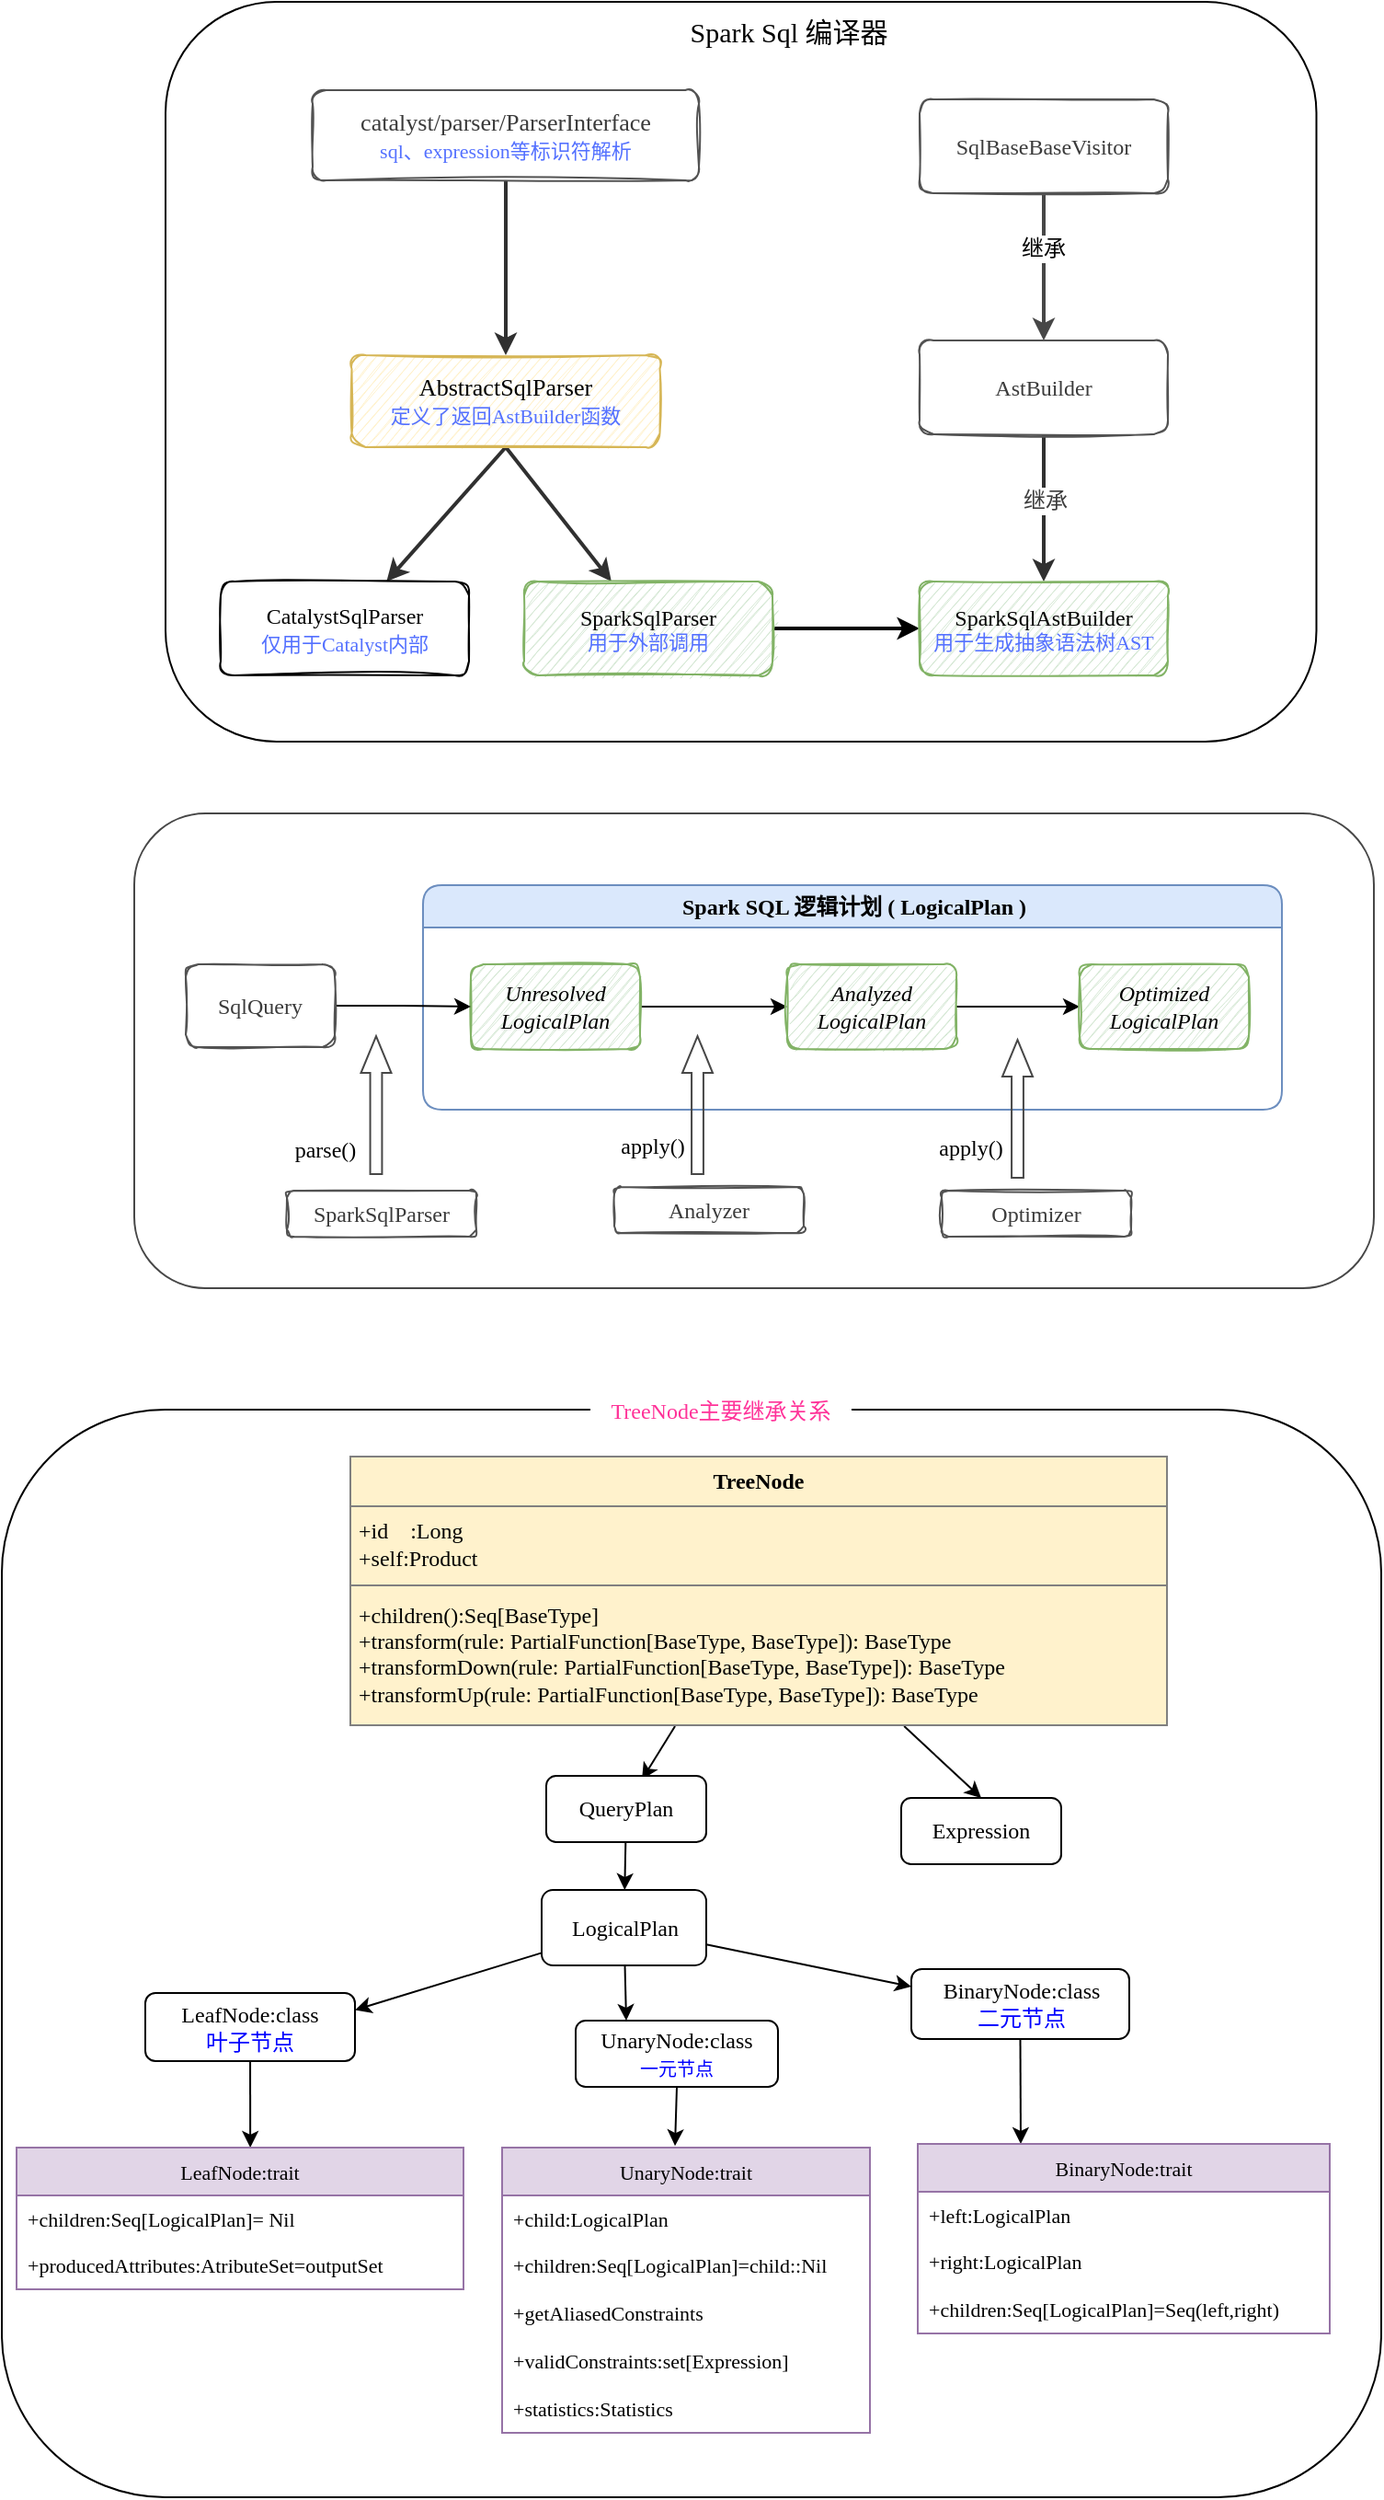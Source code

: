 <mxfile version="16.0.0" type="github">
  <diagram id="adxMsUsY2K5jievwT3nB" name="Page-1">
    <mxGraphModel dx="1823" dy="648" grid="0" gridSize="10" guides="1" tooltips="1" connect="1" arrows="1" fold="1" page="1" pageScale="1" pageWidth="827" pageHeight="1169" math="0" shadow="0">
      <root>
        <mxCell id="0" />
        <mxCell id="1" parent="0" />
        <mxCell id="6UvMCw6a5YDU8YtgbOK_-46" value="" style="rounded=1;whiteSpace=wrap;html=1;shadow=0;glass=0;comic=0;sketch=0;fontFamily=Comic Sans MS;fontSize=12;fontColor=#0000FF;gradientColor=none;" vertex="1" parent="1">
          <mxGeometry x="-39" y="786" width="750" height="591" as="geometry" />
        </mxCell>
        <mxCell id="D-l0Tsuuit9CthAwnkIn-22" value="" style="rounded=1;whiteSpace=wrap;html=1;shadow=0;labelBackgroundColor=none;sketch=0;fontFamily=Comic Sans MS;fontSize=12;fontColor=default;strokeColor=#474747;fillColor=none;" parent="1" vertex="1">
          <mxGeometry x="33" y="462" width="674" height="258" as="geometry" />
        </mxCell>
        <mxCell id="D-l0Tsuuit9CthAwnkIn-21" value="" style="rounded=1;whiteSpace=wrap;html=1;shadow=0;labelBackgroundColor=none;sketch=0;fontFamily=Comic Sans MS;fontSize=12;fillColor=none;" parent="1" vertex="1">
          <mxGeometry x="50" y="21" width="625.75" height="402" as="geometry" />
        </mxCell>
        <mxCell id="D-l0Tsuuit9CthAwnkIn-9" value="Spark SQL 逻辑计划 ( LogicalPlan )" style="swimlane;rounded=1;labelBackgroundColor=none;sketch=0;fontFamily=Comic Sans MS;fontSize=12;strokeColor=#6c8ebf;fillColor=#dae8fc;html=1;swimlaneLine=1;shadow=0;horizontal=1;connectable=1;allowArrows=1;dropTarget=1;collapsible=0;expand=1;" parent="1" vertex="1">
          <mxGeometry x="190" y="501" width="467" height="122" as="geometry">
            <mxRectangle x="173" y="448" width="230" height="23" as="alternateBounds" />
          </mxGeometry>
        </mxCell>
        <mxCell id="D-l0Tsuuit9CthAwnkIn-16" value="" style="html=1;shadow=0;dashed=0;align=center;verticalAlign=middle;shape=mxgraph.arrows2.arrow;dy=0.61;dx=20;direction=north;notch=0;rounded=1;labelBackgroundColor=none;sketch=0;fontFamily=Comic Sans MS;fontSize=12;fontColor=default;strokeColor=#474747;fillColor=none;" parent="D-l0Tsuuit9CthAwnkIn-9" vertex="1">
          <mxGeometry x="141" y="82" width="16.5" height="75" as="geometry" />
        </mxCell>
        <mxCell id="D-l0Tsuuit9CthAwnkIn-17" value="" style="html=1;shadow=0;dashed=0;align=center;verticalAlign=middle;shape=mxgraph.arrows2.arrow;dy=0.61;dx=20;direction=north;notch=0;rounded=1;labelBackgroundColor=none;sketch=0;fontFamily=Comic Sans MS;fontSize=12;fontColor=default;strokeColor=#474747;fillColor=none;" parent="D-l0Tsuuit9CthAwnkIn-9" vertex="1">
          <mxGeometry x="315" y="84" width="16.5" height="75" as="geometry" />
        </mxCell>
        <mxCell id="myyAIWmpNg9GB4v1K9A1-1" value="" style="rounded=0;orthogonalLoop=1;jettySize=auto;html=1;fontFamily=Comic Sans MS;fontColor=#3D3D3D;strokeWidth=2;strokeColor=#303030;" parent="1" source="myyAIWmpNg9GB4v1K9A1-2" target="myyAIWmpNg9GB4v1K9A1-5" edge="1">
          <mxGeometry relative="1" as="geometry" />
        </mxCell>
        <mxCell id="myyAIWmpNg9GB4v1K9A1-2" value="&lt;div style=&quot;font-size: 9.8pt&quot;&gt;catalyst/parser/ParserInterfac&lt;span style=&quot;font-size: 9.8pt&quot;&gt;e&lt;/span&gt;&lt;/div&gt;&lt;div&gt;&lt;font color=&quot;#5471ff&quot; style=&quot;font-size: 11px&quot;&gt;sql、expression等标识符解析&lt;/font&gt;&lt;/div&gt;" style="rounded=1;whiteSpace=wrap;html=1;fontFamily=Comic Sans MS;fontColor=#3B3B3B;labelBackgroundColor=none;sketch=1;glass=0;shadow=0;strokeColor=#525252;" parent="1" vertex="1">
          <mxGeometry x="130" y="69" width="210" height="49" as="geometry" />
        </mxCell>
        <mxCell id="myyAIWmpNg9GB4v1K9A1-3" value="" style="rounded=0;orthogonalLoop=1;jettySize=auto;html=1;strokeWidth=2;fontFamily=Comic Sans MS;fontColor=#3D3D3D;exitX=0.5;exitY=1;exitDx=0;exitDy=0;strokeColor=#303030;" parent="1" source="myyAIWmpNg9GB4v1K9A1-5" target="myyAIWmpNg9GB4v1K9A1-6" edge="1">
          <mxGeometry relative="1" as="geometry" />
        </mxCell>
        <mxCell id="myyAIWmpNg9GB4v1K9A1-4" style="rounded=0;orthogonalLoop=1;jettySize=auto;html=1;strokeWidth=2;fontFamily=Comic Sans MS;fontColor=#3D3D3D;exitX=0.5;exitY=1;exitDx=0;exitDy=0;strokeColor=#303030;" parent="1" source="myyAIWmpNg9GB4v1K9A1-5" target="myyAIWmpNg9GB4v1K9A1-8" edge="1">
          <mxGeometry relative="1" as="geometry" />
        </mxCell>
        <mxCell id="myyAIWmpNg9GB4v1K9A1-5" value="&lt;div style=&quot;font-size: 9.8pt&quot;&gt;AbstractSqlParser&lt;/div&gt;&lt;div&gt;&lt;font style=&quot;font-size: 11px&quot; color=&quot;#5471ff&quot;&gt;定义了返回AstBuilder函数&lt;/font&gt;&lt;/div&gt;" style="rounded=1;whiteSpace=wrap;html=1;fontFamily=Comic Sans MS;labelBackgroundColor=none;shadow=0;glass=0;comic=1;fillColor=#fff2cc;strokeColor=#d6b656;allowArrows=1;connectable=1;portConstraintRotation=0;imageAspect=1;absoluteArcSize=0;noLabel=0;snapToPoint=0;perimeter=rectanglePerimeter;autosize=0;container=0;dropTarget=0;collapsible=0;recursiveResize=1;expand=1;editable=1;movable=1;resizable=1;movableLabel=0;treeFolding=0;sketch=1;" parent="1" vertex="1">
          <mxGeometry x="151.25" y="213" width="167.5" height="50" as="geometry" />
        </mxCell>
        <mxCell id="myyAIWmpNg9GB4v1K9A1-6" value="&lt;div&gt;&lt;div style=&quot;font-size: 12px&quot;&gt;CatalystSqlParser&lt;/div&gt;&lt;div&gt;&lt;font style=&quot;font-size: 11px&quot; color=&quot;#5471ff&quot;&gt;仅用于Catalyst内部&lt;/font&gt;&lt;/div&gt;&lt;/div&gt;" style="rounded=1;whiteSpace=wrap;html=1;fontFamily=Comic Sans MS;fontColor=#000000;labelBackgroundColor=none;fontSize=12;sketch=1;" parent="1" vertex="1">
          <mxGeometry x="80" y="336" width="135" height="51" as="geometry" />
        </mxCell>
        <mxCell id="myyAIWmpNg9GB4v1K9A1-7" value="" style="edgeStyle=none;rounded=0;orthogonalLoop=1;jettySize=auto;html=1;strokeWidth=2;fontFamily=Comic Sans MS;fontSize=12;fontColor=#000000;" parent="1" source="myyAIWmpNg9GB4v1K9A1-8" target="myyAIWmpNg9GB4v1K9A1-11" edge="1">
          <mxGeometry relative="1" as="geometry" />
        </mxCell>
        <mxCell id="myyAIWmpNg9GB4v1K9A1-8" value="&lt;div&gt;&lt;font style=&quot;font-size: 12px&quot;&gt;SparkSqlParser&lt;/font&gt;&lt;/div&gt;&lt;div style=&quot;font-size: 11px&quot;&gt;&lt;font style=&quot;font-size: 11px&quot; color=&quot;#5471ff&quot;&gt;用于外部调用&lt;/font&gt;&lt;/div&gt;" style="rounded=1;whiteSpace=wrap;html=1;fontFamily=Comic Sans MS;labelBackgroundColor=none;sketch=1;fillColor=#d5e8d4;strokeColor=#82b366;" parent="1" vertex="1">
          <mxGeometry x="245" y="336" width="135" height="51" as="geometry" />
        </mxCell>
        <mxCell id="myyAIWmpNg9GB4v1K9A1-9" value="" style="edgeStyle=none;rounded=0;orthogonalLoop=1;jettySize=auto;html=1;strokeWidth=2;fontFamily=Comic Sans MS;fontSize=12;fontColor=#3D3D3D;startArrow=classic;startFill=1;endArrow=none;endFill=0;strokeColor=#303030;" parent="1" source="myyAIWmpNg9GB4v1K9A1-11" target="myyAIWmpNg9GB4v1K9A1-14" edge="1">
          <mxGeometry relative="1" as="geometry" />
        </mxCell>
        <mxCell id="myyAIWmpNg9GB4v1K9A1-10" value="继承" style="edgeLabel;html=1;align=center;verticalAlign=middle;resizable=0;points=[];fontSize=12;fontFamily=Comic Sans MS;fontColor=#3D3D3D;" parent="myyAIWmpNg9GB4v1K9A1-9" vertex="1" connectable="0">
          <mxGeometry x="0.108" relative="1" as="geometry">
            <mxPoint as="offset" />
          </mxGeometry>
        </mxCell>
        <mxCell id="myyAIWmpNg9GB4v1K9A1-11" value="&lt;div&gt;&lt;font style=&quot;font-size: 12px&quot;&gt;SparkSqlAstBuilder&lt;/font&gt;&lt;/div&gt;&lt;div style=&quot;font-size: 11px&quot;&gt;&lt;font style=&quot;font-size: 11px&quot; color=&quot;#5471ff&quot;&gt;用于生成抽象语法树AST&lt;/font&gt;&lt;/div&gt;" style="rounded=1;whiteSpace=wrap;html=1;fontFamily=Comic Sans MS;labelBackgroundColor=none;shadow=0;comic=1;glass=0;sketch=1;fillColor=#d5e8d4;strokeColor=#82b366;" parent="1" vertex="1">
          <mxGeometry x="460" y="336" width="135" height="51" as="geometry" />
        </mxCell>
        <mxCell id="myyAIWmpNg9GB4v1K9A1-12" value="" style="edgeStyle=none;rounded=1;orthogonalLoop=1;jettySize=auto;html=1;startArrow=classic;startFill=1;endArrow=none;endFill=0;strokeWidth=2;fontFamily=Comic Sans MS;fontSize=12;fontColor=#3D3D3D;strokeColor=#474747;" parent="1" source="myyAIWmpNg9GB4v1K9A1-14" target="myyAIWmpNg9GB4v1K9A1-15" edge="1">
          <mxGeometry relative="1" as="geometry" />
        </mxCell>
        <mxCell id="myyAIWmpNg9GB4v1K9A1-13" value="继承" style="edgeLabel;html=1;align=center;verticalAlign=middle;resizable=0;points=[];fontSize=12;fontFamily=Comic Sans MS;fontColor=#000000;" parent="myyAIWmpNg9GB4v1K9A1-12" vertex="1" connectable="0">
          <mxGeometry x="0.25" y="1" relative="1" as="geometry">
            <mxPoint as="offset" />
          </mxGeometry>
        </mxCell>
        <mxCell id="myyAIWmpNg9GB4v1K9A1-14" value="&lt;div&gt;&lt;font style=&quot;font-size: 12px&quot;&gt;AstBuilder&lt;/font&gt;&lt;/div&gt;" style="rounded=1;whiteSpace=wrap;html=1;fontFamily=Comic Sans MS;fontColor=#3B3B3B;labelBackgroundColor=none;sketch=1;strokeColor=#525252;" parent="1" vertex="1">
          <mxGeometry x="460" y="205" width="135" height="51" as="geometry" />
        </mxCell>
        <mxCell id="myyAIWmpNg9GB4v1K9A1-15" value="&lt;div&gt;&lt;font style=&quot;font-size: 12px&quot;&gt;SqlBaseBaseVisitor&lt;/font&gt;&lt;/div&gt;" style="rounded=1;whiteSpace=wrap;html=1;fontFamily=Comic Sans MS;fontColor=#3B3B3B;labelBackgroundColor=none;sketch=1;strokeColor=#525252;" parent="1" vertex="1">
          <mxGeometry x="460" y="74" width="135" height="51" as="geometry" />
        </mxCell>
        <mxCell id="D-l0Tsuuit9CthAwnkIn-1" value="Spark Sql 编译器" style="text;html=1;strokeColor=none;fillColor=none;align=center;verticalAlign=middle;whiteSpace=wrap;rounded=0;fontFamily=Comic Sans MS;fontSize=15;" parent="1" vertex="1">
          <mxGeometry x="311" y="21" width="156" height="31" as="geometry" />
        </mxCell>
        <mxCell id="D-l0Tsuuit9CthAwnkIn-5" value="" style="edgeStyle=orthogonalEdgeStyle;rounded=0;orthogonalLoop=1;jettySize=auto;html=1;fontFamily=Comic Sans MS;fontSize=12;fontColor=default;" parent="1" source="D-l0Tsuuit9CthAwnkIn-2" target="D-l0Tsuuit9CthAwnkIn-4" edge="1">
          <mxGeometry relative="1" as="geometry" />
        </mxCell>
        <mxCell id="D-l0Tsuuit9CthAwnkIn-2" value="Unresolved&lt;br&gt;LogicalPlan" style="rounded=1;whiteSpace=wrap;html=1;labelBackgroundColor=none;sketch=1;fontFamily=Comic Sans MS;fontSize=12;fontColor=default;strokeColor=#82b366;fillColor=#d5e8d4;fontStyle=2" parent="1" vertex="1">
          <mxGeometry x="216" y="544" width="92" height="46" as="geometry" />
        </mxCell>
        <mxCell id="D-l0Tsuuit9CthAwnkIn-8" value="" style="edgeStyle=orthogonalEdgeStyle;rounded=0;orthogonalLoop=1;jettySize=auto;html=1;fontFamily=Comic Sans MS;fontSize=12;fontColor=default;" parent="1" source="D-l0Tsuuit9CthAwnkIn-3" target="D-l0Tsuuit9CthAwnkIn-2" edge="1">
          <mxGeometry relative="1" as="geometry" />
        </mxCell>
        <mxCell id="D-l0Tsuuit9CthAwnkIn-3" value="&lt;div&gt;&lt;font style=&quot;font-size: 12px&quot;&gt;SqlQuery&lt;/font&gt;&lt;/div&gt;" style="rounded=1;whiteSpace=wrap;html=1;fontFamily=Comic Sans MS;fontColor=#3B3B3B;labelBackgroundColor=none;sketch=1;strokeColor=#525252;" parent="1" vertex="1">
          <mxGeometry x="61" y="544" width="81" height="45" as="geometry" />
        </mxCell>
        <mxCell id="D-l0Tsuuit9CthAwnkIn-7" value="" style="edgeStyle=orthogonalEdgeStyle;rounded=0;orthogonalLoop=1;jettySize=auto;html=1;fontFamily=Comic Sans MS;fontSize=12;fontColor=default;" parent="1" source="D-l0Tsuuit9CthAwnkIn-4" target="D-l0Tsuuit9CthAwnkIn-6" edge="1">
          <mxGeometry relative="1" as="geometry" />
        </mxCell>
        <mxCell id="D-l0Tsuuit9CthAwnkIn-4" value="Analyzed&lt;br&gt;LogicalPlan" style="rounded=1;whiteSpace=wrap;html=1;labelBackgroundColor=none;sketch=1;fontFamily=Comic Sans MS;fontSize=12;fontColor=default;strokeColor=#82b366;fillColor=#d5e8d4;fontStyle=2" parent="1" vertex="1">
          <mxGeometry x="388" y="544" width="92" height="46" as="geometry" />
        </mxCell>
        <mxCell id="D-l0Tsuuit9CthAwnkIn-6" value="Optimized&lt;br&gt;LogicalPlan" style="rounded=1;whiteSpace=wrap;html=1;labelBackgroundColor=none;sketch=1;fontFamily=Comic Sans MS;fontSize=12;fontColor=default;strokeColor=#82b366;fillColor=#d5e8d4;fontStyle=2" parent="1" vertex="1">
          <mxGeometry x="547" y="544" width="92" height="46" as="geometry" />
        </mxCell>
        <mxCell id="D-l0Tsuuit9CthAwnkIn-10" value="SparkSqlParser" style="rounded=1;whiteSpace=wrap;html=1;fontFamily=Comic Sans MS;fontColor=#3B3B3B;labelBackgroundColor=none;sketch=1;strokeColor=#525252;" parent="1" vertex="1">
          <mxGeometry x="116" y="667" width="103" height="25" as="geometry" />
        </mxCell>
        <mxCell id="D-l0Tsuuit9CthAwnkIn-12" value="" style="html=1;shadow=0;dashed=0;align=center;verticalAlign=middle;shape=mxgraph.arrows2.arrow;dy=0.61;dx=20;direction=north;notch=0;rounded=1;labelBackgroundColor=none;sketch=0;fontFamily=Comic Sans MS;fontSize=12;fontColor=default;strokeColor=#474747;fillColor=none;" parent="1" vertex="1">
          <mxGeometry x="156.25" y="583" width="16.5" height="75" as="geometry" />
        </mxCell>
        <mxCell id="D-l0Tsuuit9CthAwnkIn-13" value="Analyzer" style="rounded=1;whiteSpace=wrap;html=1;fontFamily=Comic Sans MS;fontColor=#3B3B3B;labelBackgroundColor=none;sketch=1;strokeColor=#525252;" parent="1" vertex="1">
          <mxGeometry x="294" y="665" width="103" height="25" as="geometry" />
        </mxCell>
        <mxCell id="D-l0Tsuuit9CthAwnkIn-14" value="Optimizer" style="rounded=1;whiteSpace=wrap;html=1;fontFamily=Comic Sans MS;fontColor=#3B3B3B;labelBackgroundColor=none;sketch=1;strokeColor=#525252;" parent="1" vertex="1">
          <mxGeometry x="472" y="667" width="103" height="25" as="geometry" />
        </mxCell>
        <mxCell id="D-l0Tsuuit9CthAwnkIn-18" value="parse()" style="text;html=1;strokeColor=none;fillColor=none;align=center;verticalAlign=middle;whiteSpace=wrap;rounded=0;shadow=0;labelBackgroundColor=none;sketch=0;fontFamily=Comic Sans MS;fontSize=12;fontColor=default;" parent="1" vertex="1">
          <mxGeometry x="107" y="630" width="60" height="30" as="geometry" />
        </mxCell>
        <mxCell id="D-l0Tsuuit9CthAwnkIn-19" value="apply()" style="text;html=1;strokeColor=none;fillColor=none;align=center;verticalAlign=middle;whiteSpace=wrap;rounded=0;shadow=0;labelBackgroundColor=none;sketch=0;fontFamily=Comic Sans MS;fontSize=12;fontColor=default;" parent="1" vertex="1">
          <mxGeometry x="285" y="628" width="60" height="30" as="geometry" />
        </mxCell>
        <mxCell id="D-l0Tsuuit9CthAwnkIn-20" value="apply()" style="text;html=1;strokeColor=none;fillColor=none;align=center;verticalAlign=middle;whiteSpace=wrap;rounded=0;shadow=0;labelBackgroundColor=none;sketch=0;fontFamily=Comic Sans MS;fontSize=12;fontColor=default;" parent="1" vertex="1">
          <mxGeometry x="458" y="629" width="60" height="30" as="geometry" />
        </mxCell>
        <mxCell id="6UvMCw6a5YDU8YtgbOK_-15" style="edgeStyle=none;shape=connector;rounded=0;orthogonalLoop=1;jettySize=auto;html=1;entryX=0.598;entryY=0.056;entryDx=0;entryDy=0;entryPerimeter=0;labelBackgroundColor=default;fontFamily=Comic Sans MS;fontSize=11;fontColor=default;endArrow=classic;strokeColor=default;" edge="1" parent="1" source="6UvMCw6a5YDU8YtgbOK_-3" target="6UvMCw6a5YDU8YtgbOK_-4">
          <mxGeometry relative="1" as="geometry" />
        </mxCell>
        <mxCell id="6UvMCw6a5YDU8YtgbOK_-16" style="edgeStyle=none;shape=connector;rounded=0;orthogonalLoop=1;jettySize=auto;html=1;entryX=0.5;entryY=0;entryDx=0;entryDy=0;labelBackgroundColor=default;fontFamily=Comic Sans MS;fontSize=11;fontColor=default;endArrow=classic;strokeColor=default;" edge="1" parent="1" source="6UvMCw6a5YDU8YtgbOK_-3" target="6UvMCw6a5YDU8YtgbOK_-5">
          <mxGeometry relative="1" as="geometry" />
        </mxCell>
        <mxCell id="6UvMCw6a5YDU8YtgbOK_-3" value="&lt;table border=&quot;1&quot; width=&quot;100%&quot; cellpadding=&quot;4&quot; style=&quot;width: 100% ; height: 100% ; border-collapse: collapse&quot;&gt;&lt;tbody&gt;&lt;tr&gt;&lt;th style=&quot;text-align: center&quot;&gt;&lt;b&gt;TreeNode&lt;/b&gt;&lt;/th&gt;&lt;/tr&gt;&lt;tr&gt;&lt;td&gt;+id&amp;nbsp; &amp;nbsp; :Long&lt;br&gt;+self:Product&lt;/td&gt;&lt;/tr&gt;&lt;tr&gt;&lt;td&gt;+children():Seq[BaseType]&lt;br&gt;+transform(rule: PartialFunction[BaseType, BaseType]): BaseType&lt;br&gt;+transformDown(rule: PartialFunction[BaseType, BaseType]): BaseType&lt;br&gt;+transformUp(rule: PartialFunction[BaseType, BaseType]): BaseType&lt;br&gt;&lt;/td&gt;&lt;/tr&gt;&lt;/tbody&gt;&lt;/table&gt;" style="text;html=1;strokeColor=none;fillColor=#fff2cc;overflow=fill;sketch=0;rounded=0;glass=0;shadow=0;fontFamily=Comic Sans MS;align=left;" vertex="1" parent="1">
          <mxGeometry x="150.25" y="811" width="444.75" height="147" as="geometry" />
        </mxCell>
        <mxCell id="6UvMCw6a5YDU8YtgbOK_-7" value="" style="rounded=0;orthogonalLoop=1;jettySize=auto;html=1;fontFamily=Comic Sans MS;" edge="1" parent="1" source="6UvMCw6a5YDU8YtgbOK_-4" target="6UvMCw6a5YDU8YtgbOK_-6">
          <mxGeometry relative="1" as="geometry" />
        </mxCell>
        <mxCell id="6UvMCw6a5YDU8YtgbOK_-4" value="QueryPlan" style="rounded=1;whiteSpace=wrap;html=1;shadow=0;glass=0;sketch=0;fontFamily=Comic Sans MS;" vertex="1" parent="1">
          <mxGeometry x="257" y="985" width="87" height="36" as="geometry" />
        </mxCell>
        <mxCell id="6UvMCw6a5YDU8YtgbOK_-5" value="Expression" style="rounded=1;whiteSpace=wrap;html=1;shadow=0;glass=0;sketch=0;fontFamily=Comic Sans MS;" vertex="1" parent="1">
          <mxGeometry x="450" y="997" width="87" height="36" as="geometry" />
        </mxCell>
        <mxCell id="6UvMCw6a5YDU8YtgbOK_-9" value="" style="edgeStyle=none;shape=connector;rounded=0;orthogonalLoop=1;jettySize=auto;html=1;labelBackgroundColor=default;fontFamily=Comic Sans MS;fontSize=11;fontColor=default;endArrow=classic;strokeColor=default;entryX=1;entryY=0.25;entryDx=0;entryDy=0;" edge="1" parent="1" source="6UvMCw6a5YDU8YtgbOK_-6" target="6UvMCw6a5YDU8YtgbOK_-12">
          <mxGeometry relative="1" as="geometry">
            <mxPoint x="220.231" y="1191" as="targetPoint" />
          </mxGeometry>
        </mxCell>
        <mxCell id="6UvMCw6a5YDU8YtgbOK_-13" style="edgeStyle=none;shape=connector;rounded=0;orthogonalLoop=1;jettySize=auto;html=1;entryX=0.25;entryY=0;entryDx=0;entryDy=0;labelBackgroundColor=default;fontFamily=Comic Sans MS;fontSize=11;fontColor=default;endArrow=classic;strokeColor=default;" edge="1" parent="1" source="6UvMCw6a5YDU8YtgbOK_-6" target="6UvMCw6a5YDU8YtgbOK_-10">
          <mxGeometry relative="1" as="geometry" />
        </mxCell>
        <mxCell id="6UvMCw6a5YDU8YtgbOK_-14" style="edgeStyle=none;shape=connector;rounded=0;orthogonalLoop=1;jettySize=auto;html=1;entryX=0;entryY=0.25;entryDx=0;entryDy=0;labelBackgroundColor=default;fontFamily=Comic Sans MS;fontSize=11;fontColor=default;endArrow=classic;strokeColor=default;" edge="1" parent="1" source="6UvMCw6a5YDU8YtgbOK_-6" target="6UvMCw6a5YDU8YtgbOK_-11">
          <mxGeometry relative="1" as="geometry" />
        </mxCell>
        <mxCell id="6UvMCw6a5YDU8YtgbOK_-6" value="LogicalPlan" style="whiteSpace=wrap;html=1;fontFamily=Comic Sans MS;rounded=1;shadow=0;glass=0;sketch=0;" vertex="1" parent="1">
          <mxGeometry x="254.5" y="1047" width="89.5" height="41" as="geometry" />
        </mxCell>
        <mxCell id="6UvMCw6a5YDU8YtgbOK_-34" style="edgeStyle=none;shape=connector;rounded=0;orthogonalLoop=1;jettySize=auto;html=1;labelBackgroundColor=default;fontFamily=Comic Sans MS;fontSize=11;fontColor=default;endArrow=classic;strokeColor=default;exitX=0.5;exitY=1;exitDx=0;exitDy=0;entryX=0.47;entryY=-0.006;entryDx=0;entryDy=0;entryPerimeter=0;" edge="1" parent="1" source="6UvMCw6a5YDU8YtgbOK_-10" target="6UvMCw6a5YDU8YtgbOK_-26">
          <mxGeometry relative="1" as="geometry">
            <mxPoint x="328" y="1190" as="targetPoint" />
          </mxGeometry>
        </mxCell>
        <mxCell id="6UvMCw6a5YDU8YtgbOK_-10" value="&lt;font style=&quot;font-size: 12px&quot;&gt;UnaryNode:clas&lt;/font&gt;s&lt;br&gt;&lt;font style=&quot;font-size: 10px&quot;&gt;&lt;font style=&quot;font-size: 10px&quot; color=&quot;#0000ff&quot;&gt;一&lt;/font&gt;&lt;font style=&quot;font-size: 10px&quot; color=&quot;#0000ff&quot;&gt;元节&lt;/font&gt;&lt;font style=&quot;font-size: 10px&quot; color=&quot;#0000ff&quot;&gt;点&lt;/font&gt;&lt;/font&gt;" style="whiteSpace=wrap;html=1;fontFamily=Comic Sans MS;rounded=1;shadow=0;glass=0;sketch=0;" vertex="1" parent="1">
          <mxGeometry x="273" y="1118" width="110" height="36" as="geometry" />
        </mxCell>
        <mxCell id="6UvMCw6a5YDU8YtgbOK_-30" style="edgeStyle=none;shape=connector;rounded=0;orthogonalLoop=1;jettySize=auto;html=1;entryX=0.25;entryY=0;entryDx=0;entryDy=0;labelBackgroundColor=default;fontFamily=Comic Sans MS;fontSize=11;fontColor=default;endArrow=classic;strokeColor=default;exitX=0.5;exitY=1;exitDx=0;exitDy=0;" edge="1" parent="1" source="6UvMCw6a5YDU8YtgbOK_-11" target="6UvMCw6a5YDU8YtgbOK_-17">
          <mxGeometry relative="1" as="geometry">
            <mxPoint x="591" y="1148" as="sourcePoint" />
          </mxGeometry>
        </mxCell>
        <mxCell id="6UvMCw6a5YDU8YtgbOK_-11" value="BinaryNode:class&lt;br&gt;&lt;font color=&quot;#0000ff&quot;&gt;二元节点&lt;/font&gt;" style="whiteSpace=wrap;html=1;fontFamily=Comic Sans MS;rounded=1;shadow=0;glass=0;sketch=0;" vertex="1" parent="1">
          <mxGeometry x="455.5" y="1090" width="118.5" height="38" as="geometry" />
        </mxCell>
        <mxCell id="6UvMCw6a5YDU8YtgbOK_-31" style="edgeStyle=none;shape=connector;rounded=0;orthogonalLoop=1;jettySize=auto;html=1;entryX=0.523;entryY=0;entryDx=0;entryDy=0;labelBackgroundColor=default;fontFamily=Comic Sans MS;fontSize=11;fontColor=default;endArrow=classic;strokeColor=default;entryPerimeter=0;" edge="1" parent="1" source="6UvMCw6a5YDU8YtgbOK_-12" target="6UvMCw6a5YDU8YtgbOK_-22">
          <mxGeometry relative="1" as="geometry" />
        </mxCell>
        <mxCell id="6UvMCw6a5YDU8YtgbOK_-12" value="LeafNode:class&lt;br&gt;&lt;font color=&quot;#0000ff&quot;&gt;叶子节点&lt;/font&gt;" style="whiteSpace=wrap;html=1;fontFamily=Comic Sans MS;rounded=1;shadow=0;glass=0;sketch=0;" vertex="1" parent="1">
          <mxGeometry x="39" y="1103" width="114" height="37" as="geometry" />
        </mxCell>
        <mxCell id="6UvMCw6a5YDU8YtgbOK_-17" value="BinaryNode:trait" style="swimlane;fontStyle=0;childLayout=stackLayout;horizontal=1;startSize=26;fillColor=#e1d5e7;horizontalStack=0;resizeParent=1;resizeParentMax=0;resizeLast=0;collapsible=0;marginBottom=0;rounded=0;shadow=0;glass=0;sketch=0;fontFamily=Comic Sans MS;fontSize=11;strokeColor=#9673a6;" vertex="1" parent="1">
          <mxGeometry x="459" y="1185" width="224" height="103" as="geometry" />
        </mxCell>
        <mxCell id="6UvMCw6a5YDU8YtgbOK_-18" value="+left:LogicalPlan" style="text;strokeColor=none;fillColor=none;align=left;verticalAlign=top;spacingLeft=4;spacingRight=4;overflow=hidden;rotatable=0;points=[[0,0.5],[1,0.5]];portConstraint=eastwest;rounded=0;shadow=0;glass=0;sketch=0;fontFamily=Comic Sans MS;fontSize=11;fontColor=default;" vertex="1" parent="6UvMCw6a5YDU8YtgbOK_-17">
          <mxGeometry y="26" width="224" height="25" as="geometry" />
        </mxCell>
        <mxCell id="6UvMCw6a5YDU8YtgbOK_-19" value="+right:LogicalPlan" style="text;strokeColor=none;fillColor=none;align=left;verticalAlign=top;spacingLeft=4;spacingRight=4;overflow=hidden;rotatable=0;points=[[0,0.5],[1,0.5]];portConstraint=eastwest;rounded=0;shadow=0;glass=0;sketch=0;fontFamily=Comic Sans MS;fontSize=11;fontColor=default;" vertex="1" parent="6UvMCw6a5YDU8YtgbOK_-17">
          <mxGeometry y="51" width="224" height="26" as="geometry" />
        </mxCell>
        <mxCell id="6UvMCw6a5YDU8YtgbOK_-20" value="+children:Seq[LogicalPlan]=Seq(left,right)" style="text;strokeColor=none;fillColor=none;align=left;verticalAlign=top;spacingLeft=4;spacingRight=4;overflow=hidden;rotatable=0;points=[[0,0.5],[1,0.5]];portConstraint=eastwest;rounded=0;shadow=0;glass=0;sketch=0;fontFamily=Comic Sans MS;fontSize=11;fontColor=default;" vertex="1" parent="6UvMCw6a5YDU8YtgbOK_-17">
          <mxGeometry y="77" width="224" height="26" as="geometry" />
        </mxCell>
        <mxCell id="6UvMCw6a5YDU8YtgbOK_-22" value="LeafNode:trait" style="swimlane;fontStyle=0;childLayout=stackLayout;horizontal=1;startSize=26;fillColor=#e1d5e7;horizontalStack=0;resizeParent=1;resizeParentMax=0;resizeLast=0;collapsible=0;marginBottom=0;rounded=0;shadow=0;glass=0;sketch=0;fontFamily=Comic Sans MS;fontSize=11;strokeColor=#9673a6;" vertex="1" parent="1">
          <mxGeometry x="-31" y="1187" width="243" height="77" as="geometry" />
        </mxCell>
        <mxCell id="6UvMCw6a5YDU8YtgbOK_-23" value="+children:Seq[LogicalPlan]= Nil" style="text;strokeColor=none;fillColor=none;align=left;verticalAlign=top;spacingLeft=4;spacingRight=4;overflow=hidden;rotatable=0;points=[[0,0.5],[1,0.5]];portConstraint=eastwest;rounded=0;shadow=0;glass=0;sketch=0;fontFamily=Comic Sans MS;fontSize=11;fontColor=default;" vertex="1" parent="6UvMCw6a5YDU8YtgbOK_-22">
          <mxGeometry y="26" width="243" height="25" as="geometry" />
        </mxCell>
        <mxCell id="6UvMCw6a5YDU8YtgbOK_-24" value="+producedAttributes:AtributeSet=outputSet" style="text;strokeColor=none;fillColor=none;align=left;verticalAlign=top;spacingLeft=4;spacingRight=4;overflow=hidden;rotatable=0;points=[[0,0.5],[1,0.5]];portConstraint=eastwest;rounded=0;shadow=0;glass=0;sketch=0;fontFamily=Comic Sans MS;fontSize=11;fontColor=default;" vertex="1" parent="6UvMCw6a5YDU8YtgbOK_-22">
          <mxGeometry y="51" width="243" height="26" as="geometry" />
        </mxCell>
        <mxCell id="6UvMCw6a5YDU8YtgbOK_-26" value="UnaryNode:trait" style="swimlane;fontStyle=0;childLayout=stackLayout;horizontal=1;startSize=26;fillColor=#e1d5e7;horizontalStack=0;resizeParent=1;resizeParentMax=0;resizeLast=0;collapsible=0;marginBottom=0;rounded=0;shadow=0;glass=0;sketch=0;fontFamily=Comic Sans MS;fontSize=11;strokeColor=#9673a6;swimlaneLine=1;noLabel=0;portConstraint=none;expand=1;metaEdit=0;backgroundOutline=0;" vertex="1" parent="1">
          <mxGeometry x="233" y="1187" width="200" height="155" as="geometry" />
        </mxCell>
        <mxCell id="6UvMCw6a5YDU8YtgbOK_-27" value="+child:LogicalPlan" style="text;strokeColor=none;fillColor=none;align=left;verticalAlign=top;spacingLeft=4;spacingRight=4;overflow=hidden;rotatable=0;points=[[0,0.5],[1,0.5]];portConstraint=eastwest;rounded=0;shadow=0;glass=0;sketch=0;fontFamily=Comic Sans MS;fontSize=11;fontColor=default;" vertex="1" parent="6UvMCw6a5YDU8YtgbOK_-26">
          <mxGeometry y="26" width="200" height="25" as="geometry" />
        </mxCell>
        <mxCell id="6UvMCw6a5YDU8YtgbOK_-28" value="+children:Seq[LogicalPlan]=child::Nil" style="text;strokeColor=none;fillColor=none;align=left;verticalAlign=top;spacingLeft=4;spacingRight=4;overflow=hidden;rotatable=0;points=[[0,0.5],[1,0.5]];portConstraint=eastwest;rounded=0;shadow=0;glass=0;sketch=0;fontFamily=Comic Sans MS;fontSize=11;fontColor=default;" vertex="1" parent="6UvMCw6a5YDU8YtgbOK_-26">
          <mxGeometry y="51" width="200" height="26" as="geometry" />
        </mxCell>
        <mxCell id="6UvMCw6a5YDU8YtgbOK_-29" value="+getAliasedConstraints" style="text;strokeColor=none;fillColor=none;align=left;verticalAlign=top;spacingLeft=4;spacingRight=4;overflow=hidden;rotatable=0;points=[[0,0.5],[1,0.5]];portConstraint=eastwest;rounded=0;shadow=0;glass=0;sketch=0;fontFamily=Comic Sans MS;fontSize=11;fontColor=default;" vertex="1" parent="6UvMCw6a5YDU8YtgbOK_-26">
          <mxGeometry y="77" width="200" height="26" as="geometry" />
        </mxCell>
        <mxCell id="6UvMCw6a5YDU8YtgbOK_-35" value="+validConstraints:set[Expression]" style="text;strokeColor=none;fillColor=none;align=left;verticalAlign=top;spacingLeft=4;spacingRight=4;overflow=hidden;rotatable=0;points=[[0,0.5],[1,0.5]];portConstraint=eastwest;rounded=0;shadow=0;glass=0;sketch=0;fontFamily=Comic Sans MS;fontSize=11;fontColor=default;" vertex="1" parent="6UvMCw6a5YDU8YtgbOK_-26">
          <mxGeometry y="103" width="200" height="26" as="geometry" />
        </mxCell>
        <mxCell id="6UvMCw6a5YDU8YtgbOK_-44" value="+statistics:Statistics" style="text;strokeColor=none;fillColor=none;align=left;verticalAlign=top;spacingLeft=4;spacingRight=4;overflow=hidden;rotatable=0;points=[[0,0.5],[1,0.5]];portConstraint=eastwest;rounded=0;shadow=0;glass=0;sketch=0;fontFamily=Comic Sans MS;fontSize=11;fontColor=default;" vertex="1" parent="6UvMCw6a5YDU8YtgbOK_-26">
          <mxGeometry y="129" width="200" height="26" as="geometry" />
        </mxCell>
        <mxCell id="6UvMCw6a5YDU8YtgbOK_-47" value="TreeNode主要继承关系" style="text;html=1;align=center;verticalAlign=middle;whiteSpace=wrap;rounded=0;shadow=0;glass=0;comic=0;sketch=0;fontFamily=Comic Sans MS;fontSize=12;fillColor=default;fontColor=#FF3399;strokeColor=none;gradientColor=none;" vertex="1" parent="1">
          <mxGeometry x="281" y="772" width="142" height="30" as="geometry" />
        </mxCell>
      </root>
    </mxGraphModel>
  </diagram>
</mxfile>
